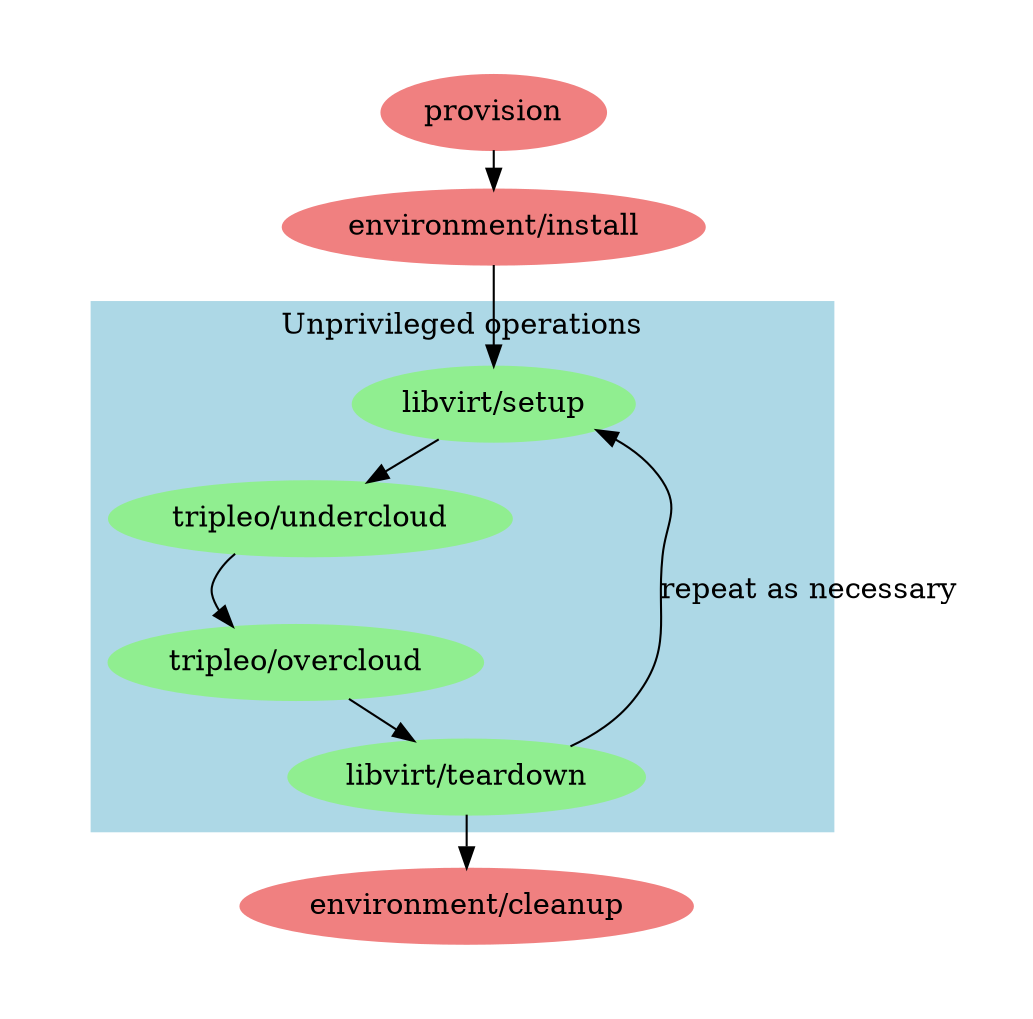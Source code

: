 digraph {
	graph [pad="0.5", ranksep="0.25", nodesep="2"];

	node [style="filled", color="#90EE90"];
	provision [color="#f08080"];
	"environment/install" [color="#f08080"];
	"libvirt/setup";
	"tripleo/undercloud";
	"tripleo/overcloud";
	"libvirt/teardown";
	"environment/cleanup" [color="#f08080"];

	provision -> "environment/install";
	"environment/install" -> "libvirt/setup";

	subgraph cluster_unprivileged {
		style = filled;
		color = lightblue;
		label = "Unprivileged operations";
		"libvirt/setup" -> "tripleo/undercloud";
		"tripleo/undercloud" -> "tripleo/overcloud";
		"tripleo/overcloud" -> "libvirt/teardown";
		"libvirt/teardown" -> "libvirt/setup" [label="repeat as necessary"];
	}

	"libvirt/teardown" -> "environment/cleanup";
}
